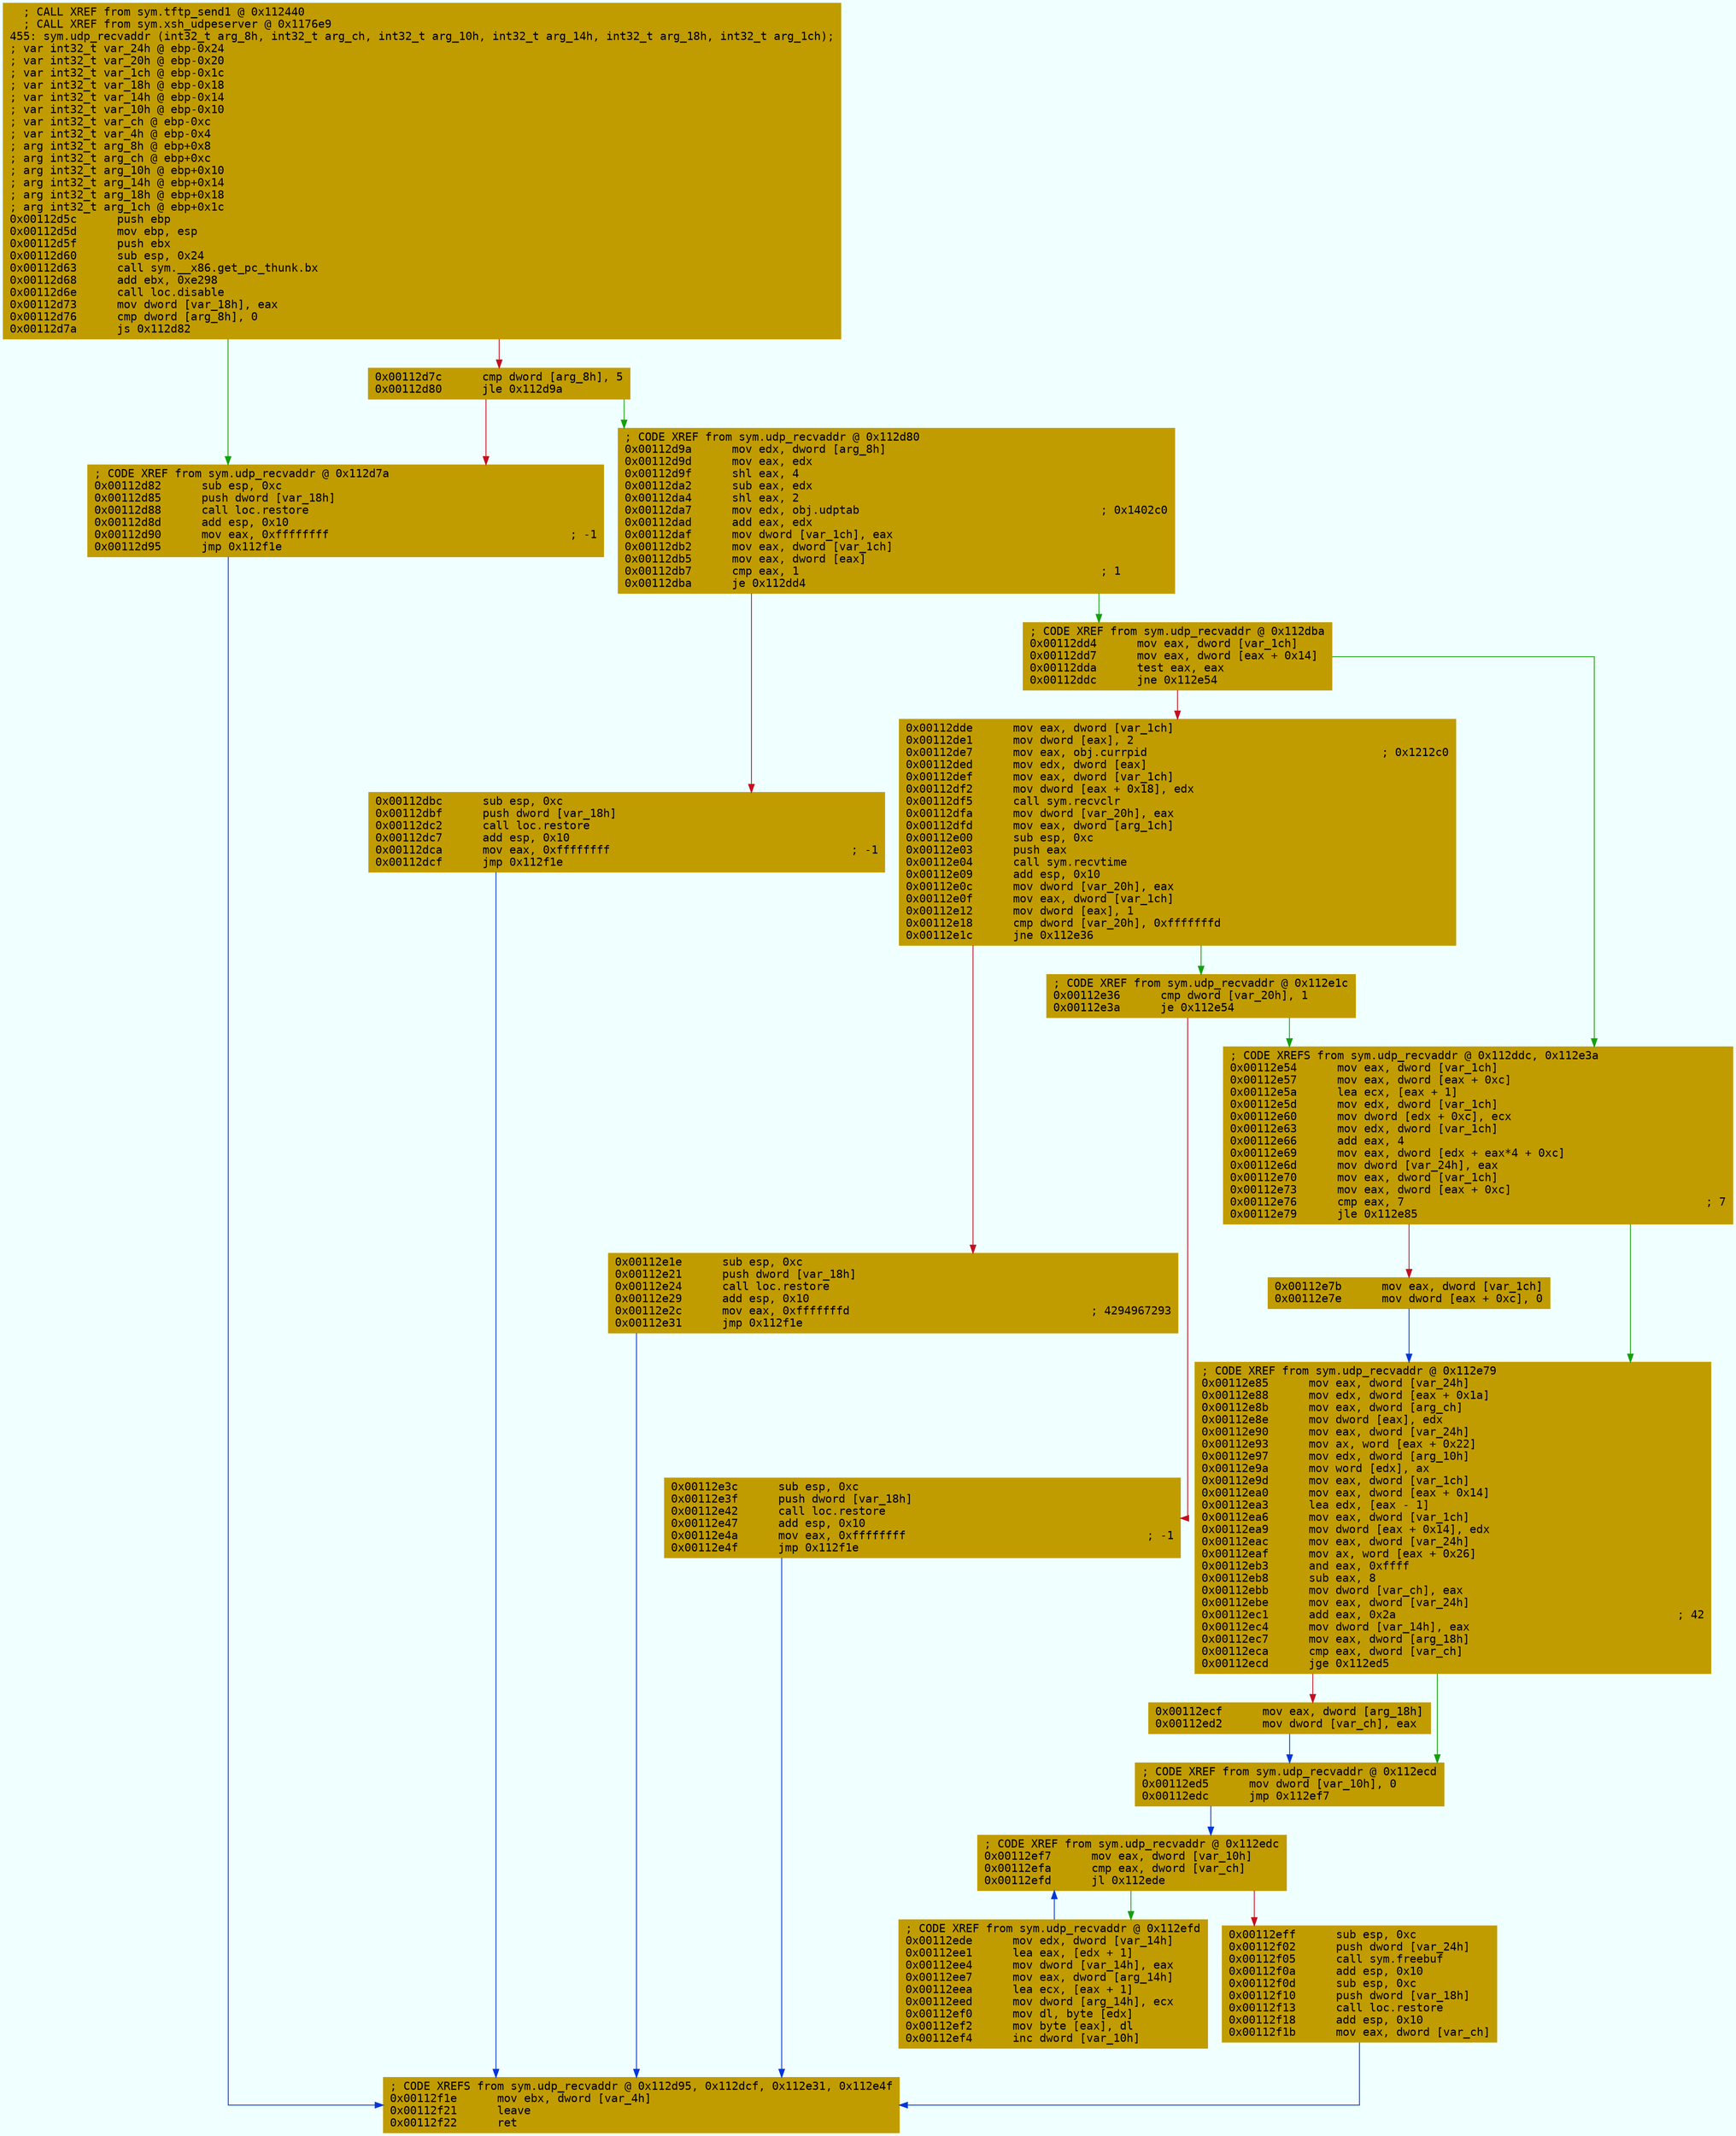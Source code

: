 digraph code {
	graph [bgcolor=azure fontsize=8 fontname="Courier" splines="ortho"];
	node [fillcolor=gray style=filled shape=box];
	edge [arrowhead="normal"];
	"0x00112d5c" [URL="sym.udp_recvaddr/0x00112d5c", fillcolor="#c19c00",color="#c19c00", fontname="Courier",label="  ; CALL XREF from sym.tftp_send1 @ 0x112440\l  ; CALL XREF from sym.xsh_udpeserver @ 0x1176e9\l455: sym.udp_recvaddr (int32_t arg_8h, int32_t arg_ch, int32_t arg_10h, int32_t arg_14h, int32_t arg_18h, int32_t arg_1ch);\l; var int32_t var_24h @ ebp-0x24\l; var int32_t var_20h @ ebp-0x20\l; var int32_t var_1ch @ ebp-0x1c\l; var int32_t var_18h @ ebp-0x18\l; var int32_t var_14h @ ebp-0x14\l; var int32_t var_10h @ ebp-0x10\l; var int32_t var_ch @ ebp-0xc\l; var int32_t var_4h @ ebp-0x4\l; arg int32_t arg_8h @ ebp+0x8\l; arg int32_t arg_ch @ ebp+0xc\l; arg int32_t arg_10h @ ebp+0x10\l; arg int32_t arg_14h @ ebp+0x14\l; arg int32_t arg_18h @ ebp+0x18\l; arg int32_t arg_1ch @ ebp+0x1c\l0x00112d5c      push ebp\l0x00112d5d      mov ebp, esp\l0x00112d5f      push ebx\l0x00112d60      sub esp, 0x24\l0x00112d63      call sym.__x86.get_pc_thunk.bx\l0x00112d68      add ebx, 0xe298\l0x00112d6e      call loc.disable\l0x00112d73      mov dword [var_18h], eax\l0x00112d76      cmp dword [arg_8h], 0\l0x00112d7a      js 0x112d82\l"]
	"0x00112d7c" [URL="sym.udp_recvaddr/0x00112d7c", fillcolor="#c19c00",color="#c19c00", fontname="Courier",label="0x00112d7c      cmp dword [arg_8h], 5\l0x00112d80      jle 0x112d9a\l"]
	"0x00112d82" [URL="sym.udp_recvaddr/0x00112d82", fillcolor="#c19c00",color="#c19c00", fontname="Courier",label="; CODE XREF from sym.udp_recvaddr @ 0x112d7a\l0x00112d82      sub esp, 0xc\l0x00112d85      push dword [var_18h]\l0x00112d88      call loc.restore\l0x00112d8d      add esp, 0x10\l0x00112d90      mov eax, 0xffffffff                                    ; -1\l0x00112d95      jmp 0x112f1e\l"]
	"0x00112d9a" [URL="sym.udp_recvaddr/0x00112d9a", fillcolor="#c19c00",color="#c19c00", fontname="Courier",label="; CODE XREF from sym.udp_recvaddr @ 0x112d80\l0x00112d9a      mov edx, dword [arg_8h]\l0x00112d9d      mov eax, edx\l0x00112d9f      shl eax, 4\l0x00112da2      sub eax, edx\l0x00112da4      shl eax, 2\l0x00112da7      mov edx, obj.udptab                                    ; 0x1402c0\l0x00112dad      add eax, edx\l0x00112daf      mov dword [var_1ch], eax\l0x00112db2      mov eax, dword [var_1ch]\l0x00112db5      mov eax, dword [eax]\l0x00112db7      cmp eax, 1                                             ; 1\l0x00112dba      je 0x112dd4\l"]
	"0x00112dbc" [URL="sym.udp_recvaddr/0x00112dbc", fillcolor="#c19c00",color="#c19c00", fontname="Courier",label="0x00112dbc      sub esp, 0xc\l0x00112dbf      push dword [var_18h]\l0x00112dc2      call loc.restore\l0x00112dc7      add esp, 0x10\l0x00112dca      mov eax, 0xffffffff                                    ; -1\l0x00112dcf      jmp 0x112f1e\l"]
	"0x00112dd4" [URL="sym.udp_recvaddr/0x00112dd4", fillcolor="#c19c00",color="#c19c00", fontname="Courier",label="; CODE XREF from sym.udp_recvaddr @ 0x112dba\l0x00112dd4      mov eax, dword [var_1ch]\l0x00112dd7      mov eax, dword [eax + 0x14]\l0x00112dda      test eax, eax\l0x00112ddc      jne 0x112e54\l"]
	"0x00112dde" [URL="sym.udp_recvaddr/0x00112dde", fillcolor="#c19c00",color="#c19c00", fontname="Courier",label="0x00112dde      mov eax, dword [var_1ch]\l0x00112de1      mov dword [eax], 2\l0x00112de7      mov eax, obj.currpid                                   ; 0x1212c0\l0x00112ded      mov edx, dword [eax]\l0x00112def      mov eax, dword [var_1ch]\l0x00112df2      mov dword [eax + 0x18], edx\l0x00112df5      call sym.recvclr\l0x00112dfa      mov dword [var_20h], eax\l0x00112dfd      mov eax, dword [arg_1ch]\l0x00112e00      sub esp, 0xc\l0x00112e03      push eax\l0x00112e04      call sym.recvtime\l0x00112e09      add esp, 0x10\l0x00112e0c      mov dword [var_20h], eax\l0x00112e0f      mov eax, dword [var_1ch]\l0x00112e12      mov dword [eax], 1\l0x00112e18      cmp dword [var_20h], 0xfffffffd\l0x00112e1c      jne 0x112e36\l"]
	"0x00112e1e" [URL="sym.udp_recvaddr/0x00112e1e", fillcolor="#c19c00",color="#c19c00", fontname="Courier",label="0x00112e1e      sub esp, 0xc\l0x00112e21      push dword [var_18h]\l0x00112e24      call loc.restore\l0x00112e29      add esp, 0x10\l0x00112e2c      mov eax, 0xfffffffd                                    ; 4294967293\l0x00112e31      jmp 0x112f1e\l"]
	"0x00112e36" [URL="sym.udp_recvaddr/0x00112e36", fillcolor="#c19c00",color="#c19c00", fontname="Courier",label="; CODE XREF from sym.udp_recvaddr @ 0x112e1c\l0x00112e36      cmp dword [var_20h], 1\l0x00112e3a      je 0x112e54\l"]
	"0x00112e3c" [URL="sym.udp_recvaddr/0x00112e3c", fillcolor="#c19c00",color="#c19c00", fontname="Courier",label="0x00112e3c      sub esp, 0xc\l0x00112e3f      push dword [var_18h]\l0x00112e42      call loc.restore\l0x00112e47      add esp, 0x10\l0x00112e4a      mov eax, 0xffffffff                                    ; -1\l0x00112e4f      jmp 0x112f1e\l"]
	"0x00112e54" [URL="sym.udp_recvaddr/0x00112e54", fillcolor="#c19c00",color="#c19c00", fontname="Courier",label="; CODE XREFS from sym.udp_recvaddr @ 0x112ddc, 0x112e3a\l0x00112e54      mov eax, dword [var_1ch]\l0x00112e57      mov eax, dword [eax + 0xc]\l0x00112e5a      lea ecx, [eax + 1]\l0x00112e5d      mov edx, dword [var_1ch]\l0x00112e60      mov dword [edx + 0xc], ecx\l0x00112e63      mov edx, dword [var_1ch]\l0x00112e66      add eax, 4\l0x00112e69      mov eax, dword [edx + eax*4 + 0xc]\l0x00112e6d      mov dword [var_24h], eax\l0x00112e70      mov eax, dword [var_1ch]\l0x00112e73      mov eax, dword [eax + 0xc]\l0x00112e76      cmp eax, 7                                             ; 7\l0x00112e79      jle 0x112e85\l"]
	"0x00112e7b" [URL="sym.udp_recvaddr/0x00112e7b", fillcolor="#c19c00",color="#c19c00", fontname="Courier",label="0x00112e7b      mov eax, dword [var_1ch]\l0x00112e7e      mov dword [eax + 0xc], 0\l"]
	"0x00112e85" [URL="sym.udp_recvaddr/0x00112e85", fillcolor="#c19c00",color="#c19c00", fontname="Courier",label="; CODE XREF from sym.udp_recvaddr @ 0x112e79\l0x00112e85      mov eax, dword [var_24h]\l0x00112e88      mov edx, dword [eax + 0x1a]\l0x00112e8b      mov eax, dword [arg_ch]\l0x00112e8e      mov dword [eax], edx\l0x00112e90      mov eax, dword [var_24h]\l0x00112e93      mov ax, word [eax + 0x22]\l0x00112e97      mov edx, dword [arg_10h]\l0x00112e9a      mov word [edx], ax\l0x00112e9d      mov eax, dword [var_1ch]\l0x00112ea0      mov eax, dword [eax + 0x14]\l0x00112ea3      lea edx, [eax - 1]\l0x00112ea6      mov eax, dword [var_1ch]\l0x00112ea9      mov dword [eax + 0x14], edx\l0x00112eac      mov eax, dword [var_24h]\l0x00112eaf      mov ax, word [eax + 0x26]\l0x00112eb3      and eax, 0xffff\l0x00112eb8      sub eax, 8\l0x00112ebb      mov dword [var_ch], eax\l0x00112ebe      mov eax, dword [var_24h]\l0x00112ec1      add eax, 0x2a                                          ; 42\l0x00112ec4      mov dword [var_14h], eax\l0x00112ec7      mov eax, dword [arg_18h]\l0x00112eca      cmp eax, dword [var_ch]\l0x00112ecd      jge 0x112ed5\l"]
	"0x00112ecf" [URL="sym.udp_recvaddr/0x00112ecf", fillcolor="#c19c00",color="#c19c00", fontname="Courier",label="0x00112ecf      mov eax, dword [arg_18h]\l0x00112ed2      mov dword [var_ch], eax\l"]
	"0x00112ed5" [URL="sym.udp_recvaddr/0x00112ed5", fillcolor="#c19c00",color="#c19c00", fontname="Courier",label="; CODE XREF from sym.udp_recvaddr @ 0x112ecd\l0x00112ed5      mov dword [var_10h], 0\l0x00112edc      jmp 0x112ef7\l"]
	"0x00112ede" [URL="sym.udp_recvaddr/0x00112ede", fillcolor="#c19c00",color="#c19c00", fontname="Courier",label="; CODE XREF from sym.udp_recvaddr @ 0x112efd\l0x00112ede      mov edx, dword [var_14h]\l0x00112ee1      lea eax, [edx + 1]\l0x00112ee4      mov dword [var_14h], eax\l0x00112ee7      mov eax, dword [arg_14h]\l0x00112eea      lea ecx, [eax + 1]\l0x00112eed      mov dword [arg_14h], ecx\l0x00112ef0      mov dl, byte [edx]\l0x00112ef2      mov byte [eax], dl\l0x00112ef4      inc dword [var_10h]\l"]
	"0x00112ef7" [URL="sym.udp_recvaddr/0x00112ef7", fillcolor="#c19c00",color="#c19c00", fontname="Courier",label="; CODE XREF from sym.udp_recvaddr @ 0x112edc\l0x00112ef7      mov eax, dword [var_10h]\l0x00112efa      cmp eax, dword [var_ch]\l0x00112efd      jl 0x112ede\l"]
	"0x00112eff" [URL="sym.udp_recvaddr/0x00112eff", fillcolor="#c19c00",color="#c19c00", fontname="Courier",label="0x00112eff      sub esp, 0xc\l0x00112f02      push dword [var_24h]\l0x00112f05      call sym.freebuf\l0x00112f0a      add esp, 0x10\l0x00112f0d      sub esp, 0xc\l0x00112f10      push dword [var_18h]\l0x00112f13      call loc.restore\l0x00112f18      add esp, 0x10\l0x00112f1b      mov eax, dword [var_ch]\l"]
	"0x00112f1e" [URL="sym.udp_recvaddr/0x00112f1e", fillcolor="#c19c00",color="#c19c00", fontname="Courier",label="; CODE XREFS from sym.udp_recvaddr @ 0x112d95, 0x112dcf, 0x112e31, 0x112e4f\l0x00112f1e      mov ebx, dword [var_4h]\l0x00112f21      leave\l0x00112f22      ret\l"]
        "0x00112d5c" -> "0x00112d82" [color="#13a10e"];
        "0x00112d5c" -> "0x00112d7c" [color="#c50f1f"];
        "0x00112d7c" -> "0x00112d9a" [color="#13a10e"];
        "0x00112d7c" -> "0x00112d82" [color="#c50f1f"];
        "0x00112d82" -> "0x00112f1e" [color="#0037da"];
        "0x00112d9a" -> "0x00112dd4" [color="#13a10e"];
        "0x00112d9a" -> "0x00112dbc" [color="#c50f1f"];
        "0x00112dbc" -> "0x00112f1e" [color="#0037da"];
        "0x00112dd4" -> "0x00112e54" [color="#13a10e"];
        "0x00112dd4" -> "0x00112dde" [color="#c50f1f"];
        "0x00112dde" -> "0x00112e36" [color="#13a10e"];
        "0x00112dde" -> "0x00112e1e" [color="#c50f1f"];
        "0x00112e1e" -> "0x00112f1e" [color="#0037da"];
        "0x00112e36" -> "0x00112e54" [color="#13a10e"];
        "0x00112e36" -> "0x00112e3c" [color="#c50f1f"];
        "0x00112e3c" -> "0x00112f1e" [color="#0037da"];
        "0x00112e54" -> "0x00112e85" [color="#13a10e"];
        "0x00112e54" -> "0x00112e7b" [color="#c50f1f"];
        "0x00112e7b" -> "0x00112e85" [color="#0037da"];
        "0x00112e85" -> "0x00112ed5" [color="#13a10e"];
        "0x00112e85" -> "0x00112ecf" [color="#c50f1f"];
        "0x00112ecf" -> "0x00112ed5" [color="#0037da"];
        "0x00112ed5" -> "0x00112ef7" [color="#0037da"];
        "0x00112ede" -> "0x00112ef7" [color="#0037da"];
        "0x00112ef7" -> "0x00112ede" [color="#13a10e"];
        "0x00112ef7" -> "0x00112eff" [color="#c50f1f"];
        "0x00112eff" -> "0x00112f1e" [color="#0037da"];
}
